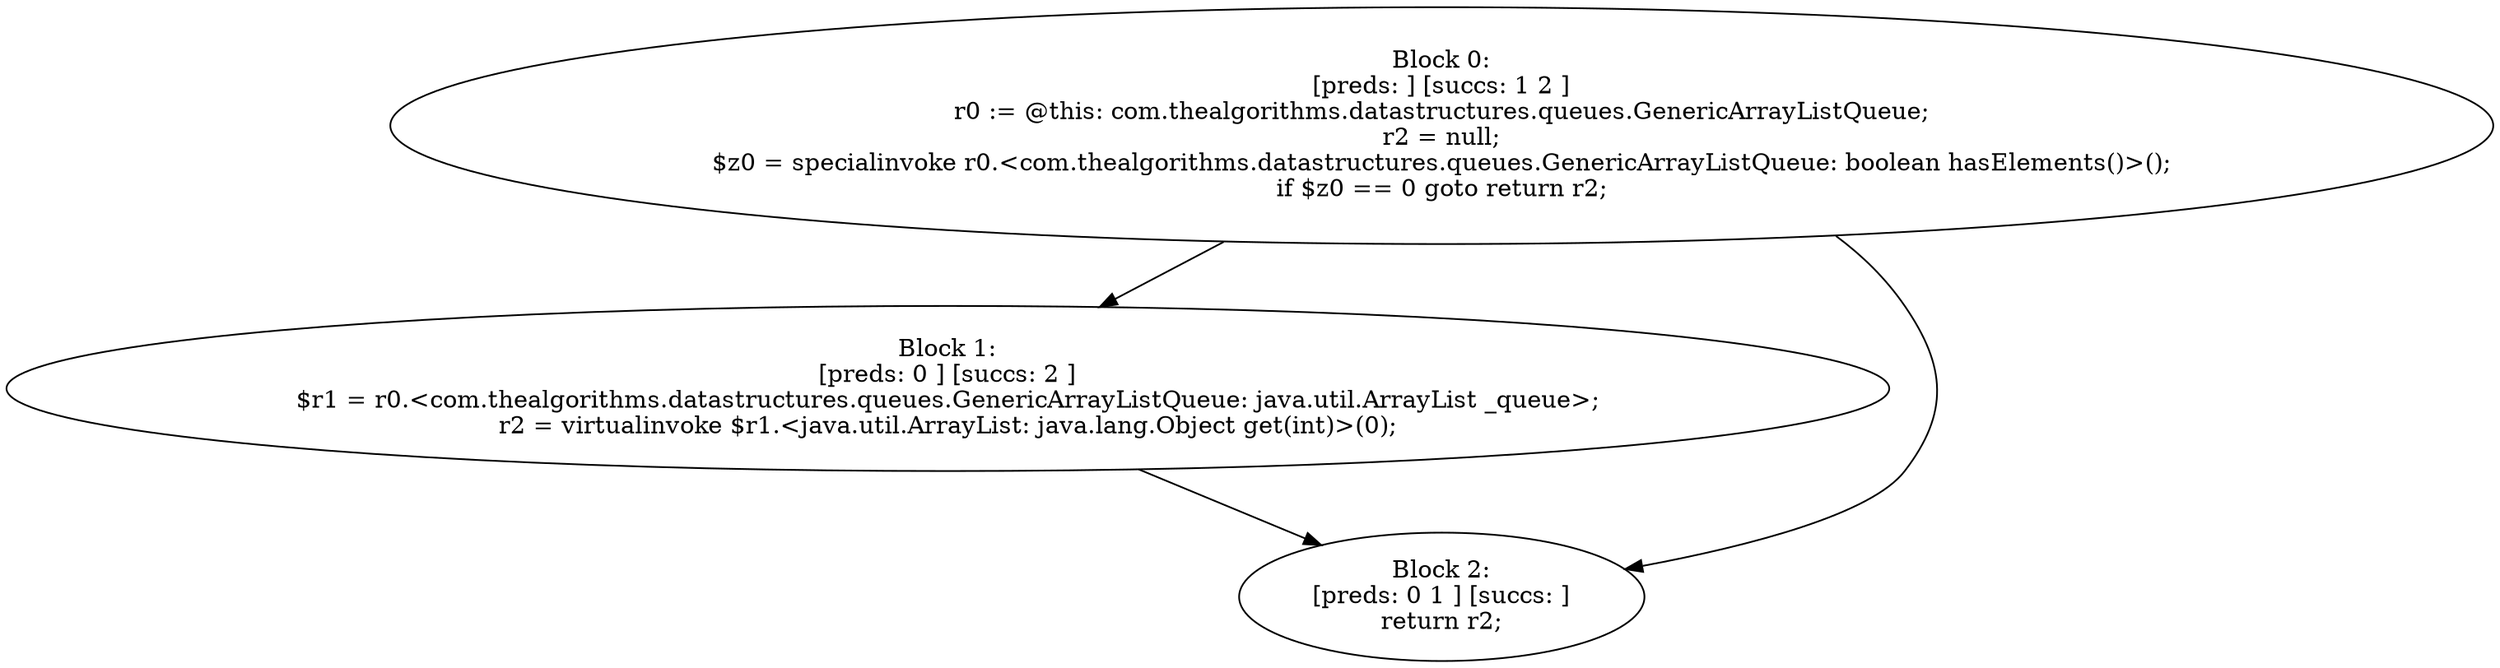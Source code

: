 digraph "unitGraph" {
    "Block 0:
[preds: ] [succs: 1 2 ]
r0 := @this: com.thealgorithms.datastructures.queues.GenericArrayListQueue;
r2 = null;
$z0 = specialinvoke r0.<com.thealgorithms.datastructures.queues.GenericArrayListQueue: boolean hasElements()>();
if $z0 == 0 goto return r2;
"
    "Block 1:
[preds: 0 ] [succs: 2 ]
$r1 = r0.<com.thealgorithms.datastructures.queues.GenericArrayListQueue: java.util.ArrayList _queue>;
r2 = virtualinvoke $r1.<java.util.ArrayList: java.lang.Object get(int)>(0);
"
    "Block 2:
[preds: 0 1 ] [succs: ]
return r2;
"
    "Block 0:
[preds: ] [succs: 1 2 ]
r0 := @this: com.thealgorithms.datastructures.queues.GenericArrayListQueue;
r2 = null;
$z0 = specialinvoke r0.<com.thealgorithms.datastructures.queues.GenericArrayListQueue: boolean hasElements()>();
if $z0 == 0 goto return r2;
"->"Block 1:
[preds: 0 ] [succs: 2 ]
$r1 = r0.<com.thealgorithms.datastructures.queues.GenericArrayListQueue: java.util.ArrayList _queue>;
r2 = virtualinvoke $r1.<java.util.ArrayList: java.lang.Object get(int)>(0);
";
    "Block 0:
[preds: ] [succs: 1 2 ]
r0 := @this: com.thealgorithms.datastructures.queues.GenericArrayListQueue;
r2 = null;
$z0 = specialinvoke r0.<com.thealgorithms.datastructures.queues.GenericArrayListQueue: boolean hasElements()>();
if $z0 == 0 goto return r2;
"->"Block 2:
[preds: 0 1 ] [succs: ]
return r2;
";
    "Block 1:
[preds: 0 ] [succs: 2 ]
$r1 = r0.<com.thealgorithms.datastructures.queues.GenericArrayListQueue: java.util.ArrayList _queue>;
r2 = virtualinvoke $r1.<java.util.ArrayList: java.lang.Object get(int)>(0);
"->"Block 2:
[preds: 0 1 ] [succs: ]
return r2;
";
}
